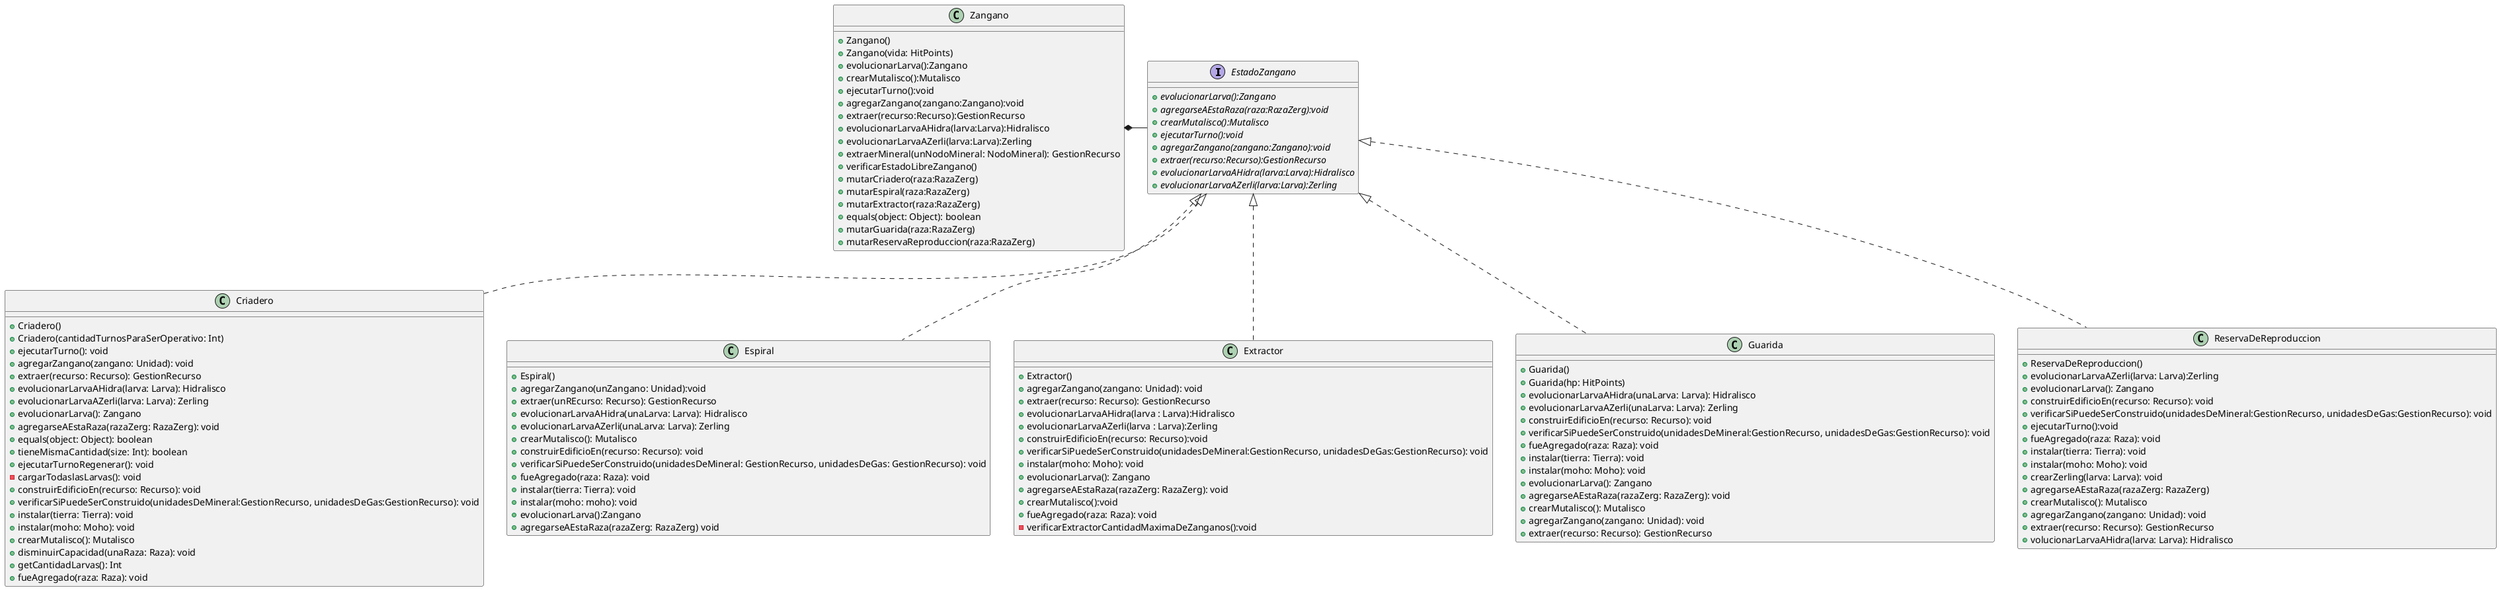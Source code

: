 @startuml
interface EstadoZangano{
+{abstract} evolucionarLarva():Zangano
+{abstract} agregarseAEstaRaza(raza:RazaZerg):void
+{abstract} crearMutalisco():Mutalisco
+{abstract} ejecutarTurno():void
+{abstract} agregarZangano(zangano:Zangano):void
+{abstract} extraer(recurso:Recurso):GestionRecurso
+{abstract} evolucionarLarvaAHidra(larva:Larva):Hidralisco
+{abstract} evolucionarLarvaAZerli(larva:Larva):Zerling

}
class Criadero{
    +Criadero()
    +Criadero(cantidadTurnosParaSerOperativo: Int)
    +ejecutarTurno(): void
    +agregarZangano(zangano: Unidad): void
    +extraer(recurso: Recurso): GestionRecurso
    +evolucionarLarvaAHidra(larva: Larva): Hidralisco
    +evolucionarLarvaAZerli(larva: Larva): Zerling
    +evolucionarLarva(): Zangano
    +agregarseAEstaRaza(razaZerg: RazaZerg): void
    +equals(object: Object): boolean
    +tieneMismaCantidad(size: Int): boolean
    +ejecutarTurnoRegenerar(): void
    -cargarTodaslasLarvas(): void
    +construirEdificioEn(recurso: Recurso): void
    +verificarSiPuedeSerConstruido(unidadesDeMineral:GestionRecurso, unidadesDeGas:GestionRecurso): void
    +instalar(tierra: Tierra): void
    +instalar(moho: Moho): void
    +crearMutalisco(): Mutalisco
    +disminuirCapacidad(unaRaza: Raza): void
    +getCantidadLarvas(): Int
    + fueAgregado(raza: Raza): void

}

class Espiral{
    +Espiral()
    +agregarZangano(unZangano: Unidad):void
    +extraer(unREcurso: Recurso): GestionRecurso
    +evolucionarLarvaAHidra(unaLarva: Larva): Hidralisco
    +evolucionarLarvaAZerli(unaLarva: Larva): Zerling
    +crearMutalisco(): Mutalisco
    +construirEdificioEn(recurso: Recurso): void
    +verificarSiPuedeSerConstruido(unidadesDeMineral: GestionRecurso, unidadesDeGas: GestionRecurso): void
    +fueAgregado(raza: Raza): void
    +instalar(tierra: Tierra): void
    +instalar(moho: moho): void
    +evolucionarLarva():Zangano
    +agregarseAEstaRaza(razaZerg: RazaZerg) void
}
class Extractor{

    +Extractor()
    +agregarZangano(zangano: Unidad): void
    +extraer(recurso: Recurso): GestionRecurso
    +evolucionarLarvaAHidra(larva : Larva):Hidralisco
    +evolucionarLarvaAZerli(larva : Larva):Zerling
    +construirEdificioEn(recurso: Recurso):void
    +verificarSiPuedeSerConstruido(unidadesDeMineral:GestionRecurso, unidadesDeGas:GestionRecurso): void
    +instalar(moho: Moho): void
    +evolucionarLarva(): Zangano
    +agregarseAEstaRaza(razaZerg: RazaZerg): void
    +crearMutalisco():void
    + fueAgregado(raza: Raza): void
    -verificarExtractorCantidadMaximaDeZanganos():void
}

class Guarida{
    +Guarida()
    +Guarida(hp: HitPoints)
    +evolucionarLarvaAHidra(unaLarva: Larva): Hidralisco
    +evolucionarLarvaAZerli(unaLarva: Larva): Zerling
    +construirEdificioEn(recurso: Recurso): void
    +verificarSiPuedeSerConstruido(unidadesDeMineral:GestionRecurso, unidadesDeGas:GestionRecurso): void
    +fueAgregado(raza: Raza): void
    +instalar(tierra: Tierra): void
    +instalar(moho: Moho): void
    +evolucionarLarva(): Zangano
    +agregarseAEstaRaza(razaZerg: RazaZerg): void
    +crearMutalisco(): Mutalisco
    +agregarZangano(zangano: Unidad): void
    +extraer(recurso: Recurso): GestionRecurso
}
class ReservaDeReproduccion{
    +ReservaDeReproduccion()
    +evolucionarLarvaAZerli(larva: Larva):Zerling
    +evolucionarLarva(): Zangano
    +construirEdificioEn(recurso: Recurso): void
    +verificarSiPuedeSerConstruido(unidadesDeMineral:GestionRecurso, unidadesDeGas:GestionRecurso): void
    +ejecutarTurno():void
    + fueAgregado(raza: Raza): void
    +instalar(tierra: Tierra): void
    +instalar(moho: Moho): void
    +crearZerling(larva: Larva): void
    +agregarseAEstaRaza(razaZerg: RazaZerg)
    +crearMutalisco(): Mutalisco
    +agregarZangano(zangano: Unidad): void
    +extraer(recurso: Recurso): GestionRecurso
    + volucionarLarvaAHidra(larva: Larva): Hidralisco
}

class Zangano{
+Zangano()
+Zangano(vida: HitPoints)
+evolucionarLarva():Zangano
+crearMutalisco():Mutalisco
+ejecutarTurno():void
+agregarZangano(zangano:Zangano):void
+extraer(recurso:Recurso):GestionRecurso
+evolucionarLarvaAHidra(larva:Larva):Hidralisco
+evolucionarLarvaAZerli(larva:Larva):Zerling
+extraerMineral(unNodoMineral: NodoMineral): GestionRecurso
+verificarEstadoLibreZangano()
+mutarCriadero(raza:RazaZerg)
+mutarEspiral(raza:RazaZerg)
+mutarExtractor(raza:RazaZerg)
+equals(object: Object): boolean
+mutarGuarida(raza:RazaZerg)
+mutarReservaReproduccion(raza:RazaZerg)
}

EstadoZangano <|.. Criadero
EstadoZangano <|.. Espiral
EstadoZangano <|.. Extractor
EstadoZangano <|.. Guarida
EstadoZangano <|.. ReservaDeReproduccion
Zangano *- EstadoZangano


@enduml